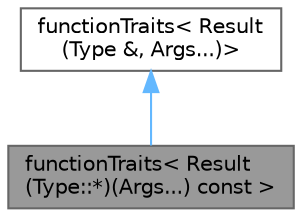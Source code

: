 digraph "functionTraits&lt; Result(Type::*)(Args...) const &gt;"
{
 // LATEX_PDF_SIZE
  bgcolor="transparent";
  edge [fontname=Helvetica,fontsize=10,labelfontname=Helvetica,labelfontsize=10];
  node [fontname=Helvetica,fontsize=10,shape=box,height=0.2,width=0.4];
  Node1 [id="Node000001",label="functionTraits\< Result\l(Type::*)(Args...) const \>",height=0.2,width=0.4,color="gray40", fillcolor="grey60", style="filled", fontcolor="black",tooltip="const 成员函数的 functionTraits 特化。"];
  Node2 -> Node1 [id="edge1_Node000001_Node000002",dir="back",color="steelblue1",style="solid",tooltip=" "];
  Node2 [id="Node000002",label="functionTraits\< Result\l(Type &, Args...)\>",height=0.2,width=0.4,color="gray40", fillcolor="white", style="filled",URL="$struct_async_1_1function_traits.html",tooltip=" "];
}

